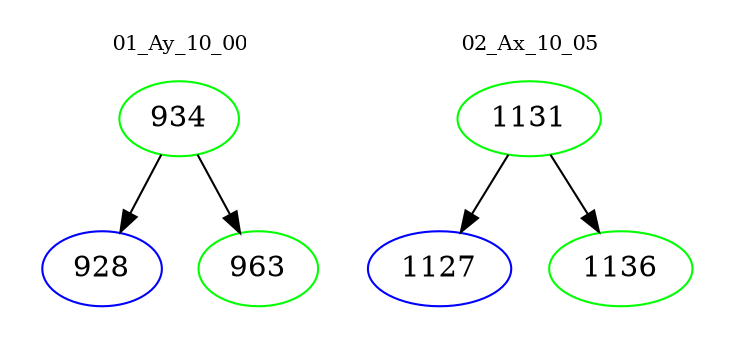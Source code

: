 digraph{
subgraph cluster_0 {
color = white
label = "01_Ay_10_00";
fontsize=10;
T0_934 [label="934", color="green"]
T0_934 -> T0_928 [color="black"]
T0_928 [label="928", color="blue"]
T0_934 -> T0_963 [color="black"]
T0_963 [label="963", color="green"]
}
subgraph cluster_1 {
color = white
label = "02_Ax_10_05";
fontsize=10;
T1_1131 [label="1131", color="green"]
T1_1131 -> T1_1127 [color="black"]
T1_1127 [label="1127", color="blue"]
T1_1131 -> T1_1136 [color="black"]
T1_1136 [label="1136", color="green"]
}
}
